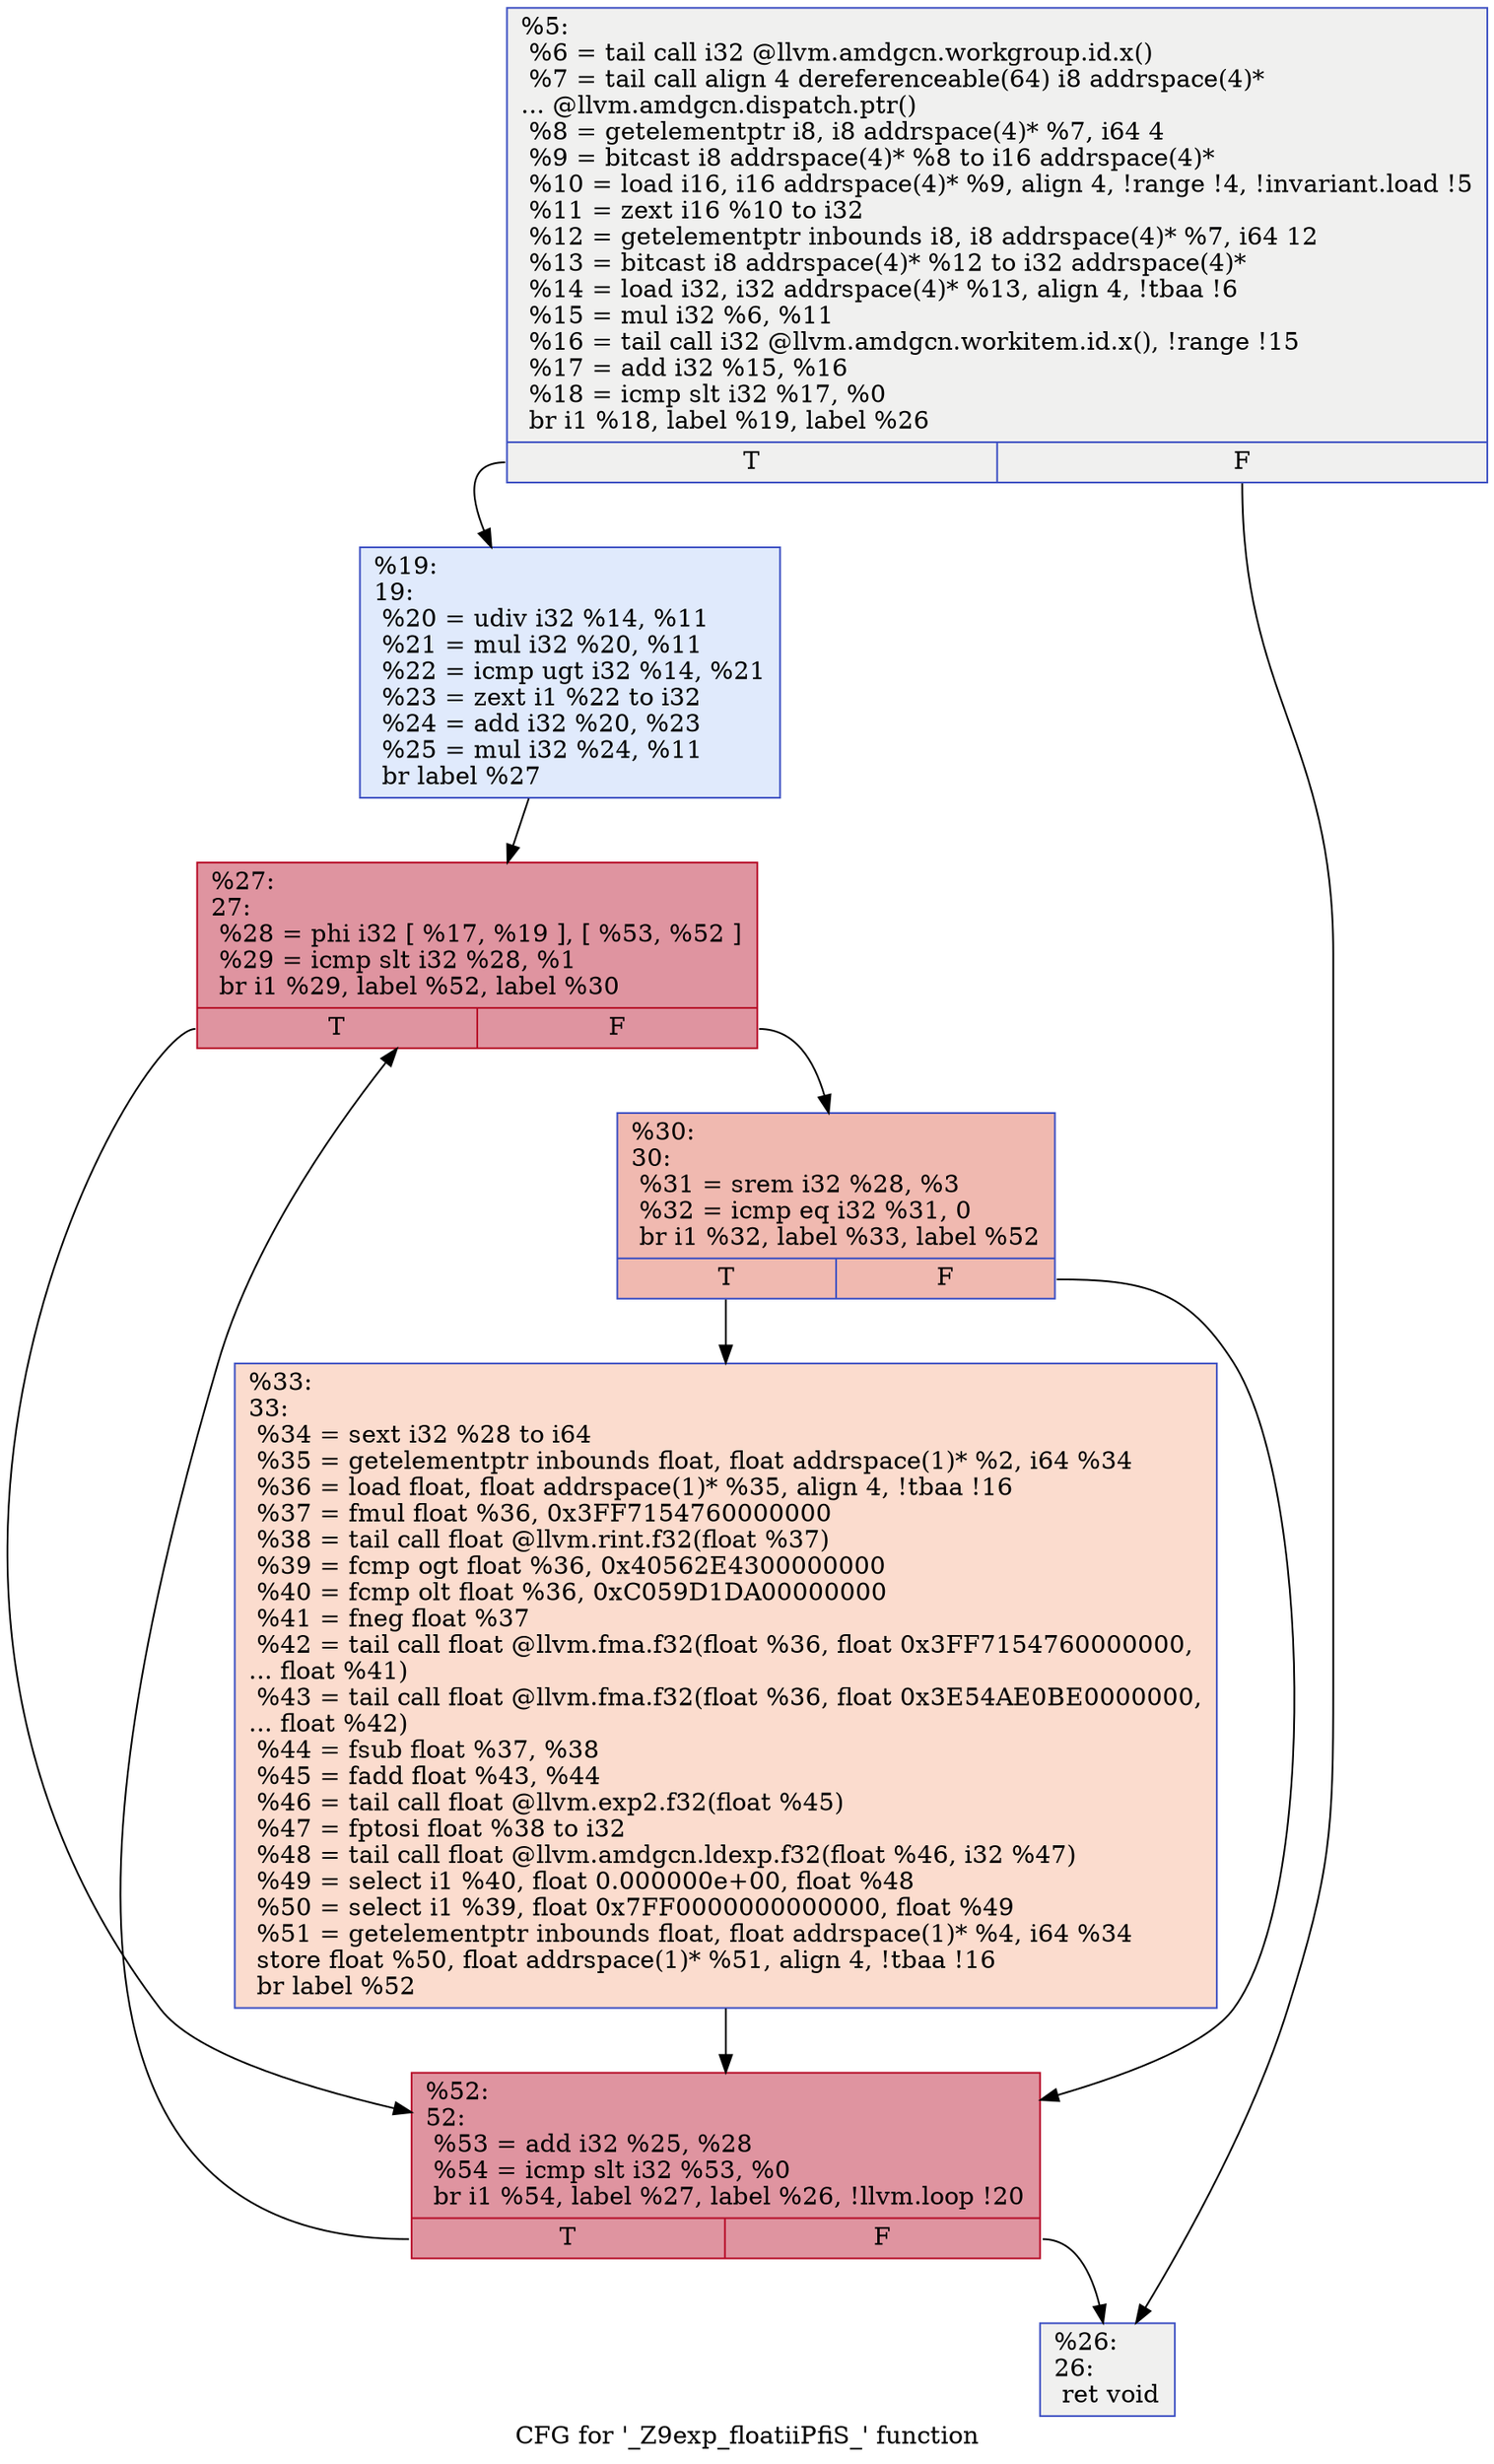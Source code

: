 digraph "CFG for '_Z9exp_floatiiPfiS_' function" {
	label="CFG for '_Z9exp_floatiiPfiS_' function";

	Node0x5d16b80 [shape=record,color="#3d50c3ff", style=filled, fillcolor="#dedcdb70",label="{%5:\l  %6 = tail call i32 @llvm.amdgcn.workgroup.id.x()\l  %7 = tail call align 4 dereferenceable(64) i8 addrspace(4)*\l... @llvm.amdgcn.dispatch.ptr()\l  %8 = getelementptr i8, i8 addrspace(4)* %7, i64 4\l  %9 = bitcast i8 addrspace(4)* %8 to i16 addrspace(4)*\l  %10 = load i16, i16 addrspace(4)* %9, align 4, !range !4, !invariant.load !5\l  %11 = zext i16 %10 to i32\l  %12 = getelementptr inbounds i8, i8 addrspace(4)* %7, i64 12\l  %13 = bitcast i8 addrspace(4)* %12 to i32 addrspace(4)*\l  %14 = load i32, i32 addrspace(4)* %13, align 4, !tbaa !6\l  %15 = mul i32 %6, %11\l  %16 = tail call i32 @llvm.amdgcn.workitem.id.x(), !range !15\l  %17 = add i32 %15, %16\l  %18 = icmp slt i32 %17, %0\l  br i1 %18, label %19, label %26\l|{<s0>T|<s1>F}}"];
	Node0x5d16b80:s0 -> Node0x5d18db0;
	Node0x5d16b80:s1 -> Node0x5d18e40;
	Node0x5d18db0 [shape=record,color="#3d50c3ff", style=filled, fillcolor="#b9d0f970",label="{%19:\l19:                                               \l  %20 = udiv i32 %14, %11\l  %21 = mul i32 %20, %11\l  %22 = icmp ugt i32 %14, %21\l  %23 = zext i1 %22 to i32\l  %24 = add i32 %20, %23\l  %25 = mul i32 %24, %11\l  br label %27\l}"];
	Node0x5d18db0 -> Node0x5d192c0;
	Node0x5d18e40 [shape=record,color="#3d50c3ff", style=filled, fillcolor="#dedcdb70",label="{%26:\l26:                                               \l  ret void\l}"];
	Node0x5d192c0 [shape=record,color="#b70d28ff", style=filled, fillcolor="#b70d2870",label="{%27:\l27:                                               \l  %28 = phi i32 [ %17, %19 ], [ %53, %52 ]\l  %29 = icmp slt i32 %28, %1\l  br i1 %29, label %52, label %30\l|{<s0>T|<s1>F}}"];
	Node0x5d192c0:s0 -> Node0x5d193d0;
	Node0x5d192c0:s1 -> Node0x5d19560;
	Node0x5d19560 [shape=record,color="#3d50c3ff", style=filled, fillcolor="#de614d70",label="{%30:\l30:                                               \l  %31 = srem i32 %28, %3\l  %32 = icmp eq i32 %31, 0\l  br i1 %32, label %33, label %52\l|{<s0>T|<s1>F}}"];
	Node0x5d19560:s0 -> Node0x5d18c10;
	Node0x5d19560:s1 -> Node0x5d193d0;
	Node0x5d18c10 [shape=record,color="#3d50c3ff", style=filled, fillcolor="#f7af9170",label="{%33:\l33:                                               \l  %34 = sext i32 %28 to i64\l  %35 = getelementptr inbounds float, float addrspace(1)* %2, i64 %34\l  %36 = load float, float addrspace(1)* %35, align 4, !tbaa !16\l  %37 = fmul float %36, 0x3FF7154760000000\l  %38 = tail call float @llvm.rint.f32(float %37)\l  %39 = fcmp ogt float %36, 0x40562E4300000000\l  %40 = fcmp olt float %36, 0xC059D1DA00000000\l  %41 = fneg float %37\l  %42 = tail call float @llvm.fma.f32(float %36, float 0x3FF7154760000000,\l... float %41)\l  %43 = tail call float @llvm.fma.f32(float %36, float 0x3E54AE0BE0000000,\l... float %42)\l  %44 = fsub float %37, %38\l  %45 = fadd float %43, %44\l  %46 = tail call float @llvm.exp2.f32(float %45)\l  %47 = fptosi float %38 to i32\l  %48 = tail call float @llvm.amdgcn.ldexp.f32(float %46, i32 %47)\l  %49 = select i1 %40, float 0.000000e+00, float %48\l  %50 = select i1 %39, float 0x7FF0000000000000, float %49\l  %51 = getelementptr inbounds float, float addrspace(1)* %4, i64 %34\l  store float %50, float addrspace(1)* %51, align 4, !tbaa !16\l  br label %52\l}"];
	Node0x5d18c10 -> Node0x5d193d0;
	Node0x5d193d0 [shape=record,color="#b70d28ff", style=filled, fillcolor="#b70d2870",label="{%52:\l52:                                               \l  %53 = add i32 %25, %28\l  %54 = icmp slt i32 %53, %0\l  br i1 %54, label %27, label %26, !llvm.loop !20\l|{<s0>T|<s1>F}}"];
	Node0x5d193d0:s0 -> Node0x5d192c0;
	Node0x5d193d0:s1 -> Node0x5d18e40;
}
